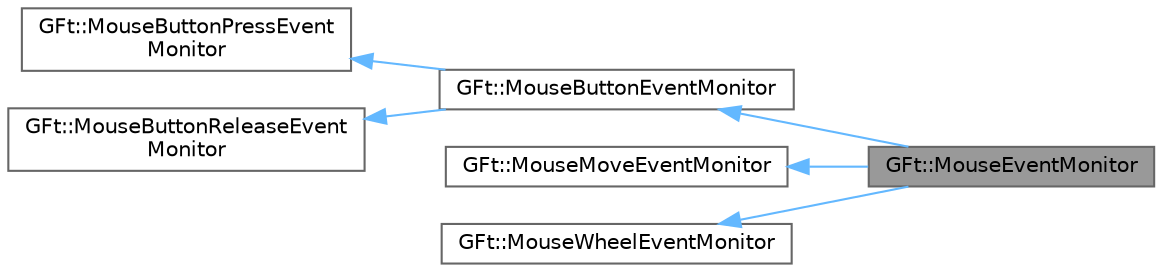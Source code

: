 digraph "GFt::MouseEventMonitor"
{
 // LATEX_PDF_SIZE
  bgcolor="transparent";
  edge [fontname=Helvetica,fontsize=10,labelfontname=Helvetica,labelfontsize=10];
  node [fontname=Helvetica,fontsize=10,shape=box,height=0.2,width=0.4];
  rankdir="LR";
  Node1 [id="Node000001",label="GFt::MouseEventMonitor",height=0.2,width=0.4,color="gray40", fillcolor="grey60", style="filled", fontcolor="black",tooltip="鼠标和键盘事件监视器接口类"];
  Node2 -> Node1 [id="edge1_Node000001_Node000002",dir="back",color="steelblue1",style="solid",tooltip=" "];
  Node2 [id="Node000002",label="GFt::MouseButtonEventMonitor",height=0.2,width=0.4,color="gray40", fillcolor="white", style="filled",URL="$class_g_ft_1_1_mouse_button_event_monitor.html",tooltip="鼠标按钮事件监视器接口类"];
  Node3 -> Node2 [id="edge2_Node000002_Node000003",dir="back",color="steelblue1",style="solid",tooltip=" "];
  Node3 [id="Node000003",label="GFt::MouseButtonPressEvent\lMonitor",height=0.2,width=0.4,color="gray40", fillcolor="white", style="filled",URL="$class_g_ft_1_1_mouse_button_press_event_monitor.html",tooltip="鼠标按钮按下事件监视器接口类"];
  Node4 -> Node2 [id="edge3_Node000002_Node000004",dir="back",color="steelblue1",style="solid",tooltip=" "];
  Node4 [id="Node000004",label="GFt::MouseButtonReleaseEvent\lMonitor",height=0.2,width=0.4,color="gray40", fillcolor="white", style="filled",URL="$class_g_ft_1_1_mouse_button_release_event_monitor.html",tooltip="鼠标按钮释放事件监视器接口类"];
  Node5 -> Node1 [id="edge4_Node000001_Node000005",dir="back",color="steelblue1",style="solid",tooltip=" "];
  Node5 [id="Node000005",label="GFt::MouseMoveEventMonitor",height=0.2,width=0.4,color="gray40", fillcolor="white", style="filled",URL="$class_g_ft_1_1_mouse_move_event_monitor.html",tooltip="鼠标移动事件监视器接口类"];
  Node6 -> Node1 [id="edge5_Node000001_Node000006",dir="back",color="steelblue1",style="solid",tooltip=" "];
  Node6 [id="Node000006",label="GFt::MouseWheelEventMonitor",height=0.2,width=0.4,color="gray40", fillcolor="white", style="filled",URL="$class_g_ft_1_1_mouse_wheel_event_monitor.html",tooltip="鼠标滚轮事件监视器接口类"];
}
